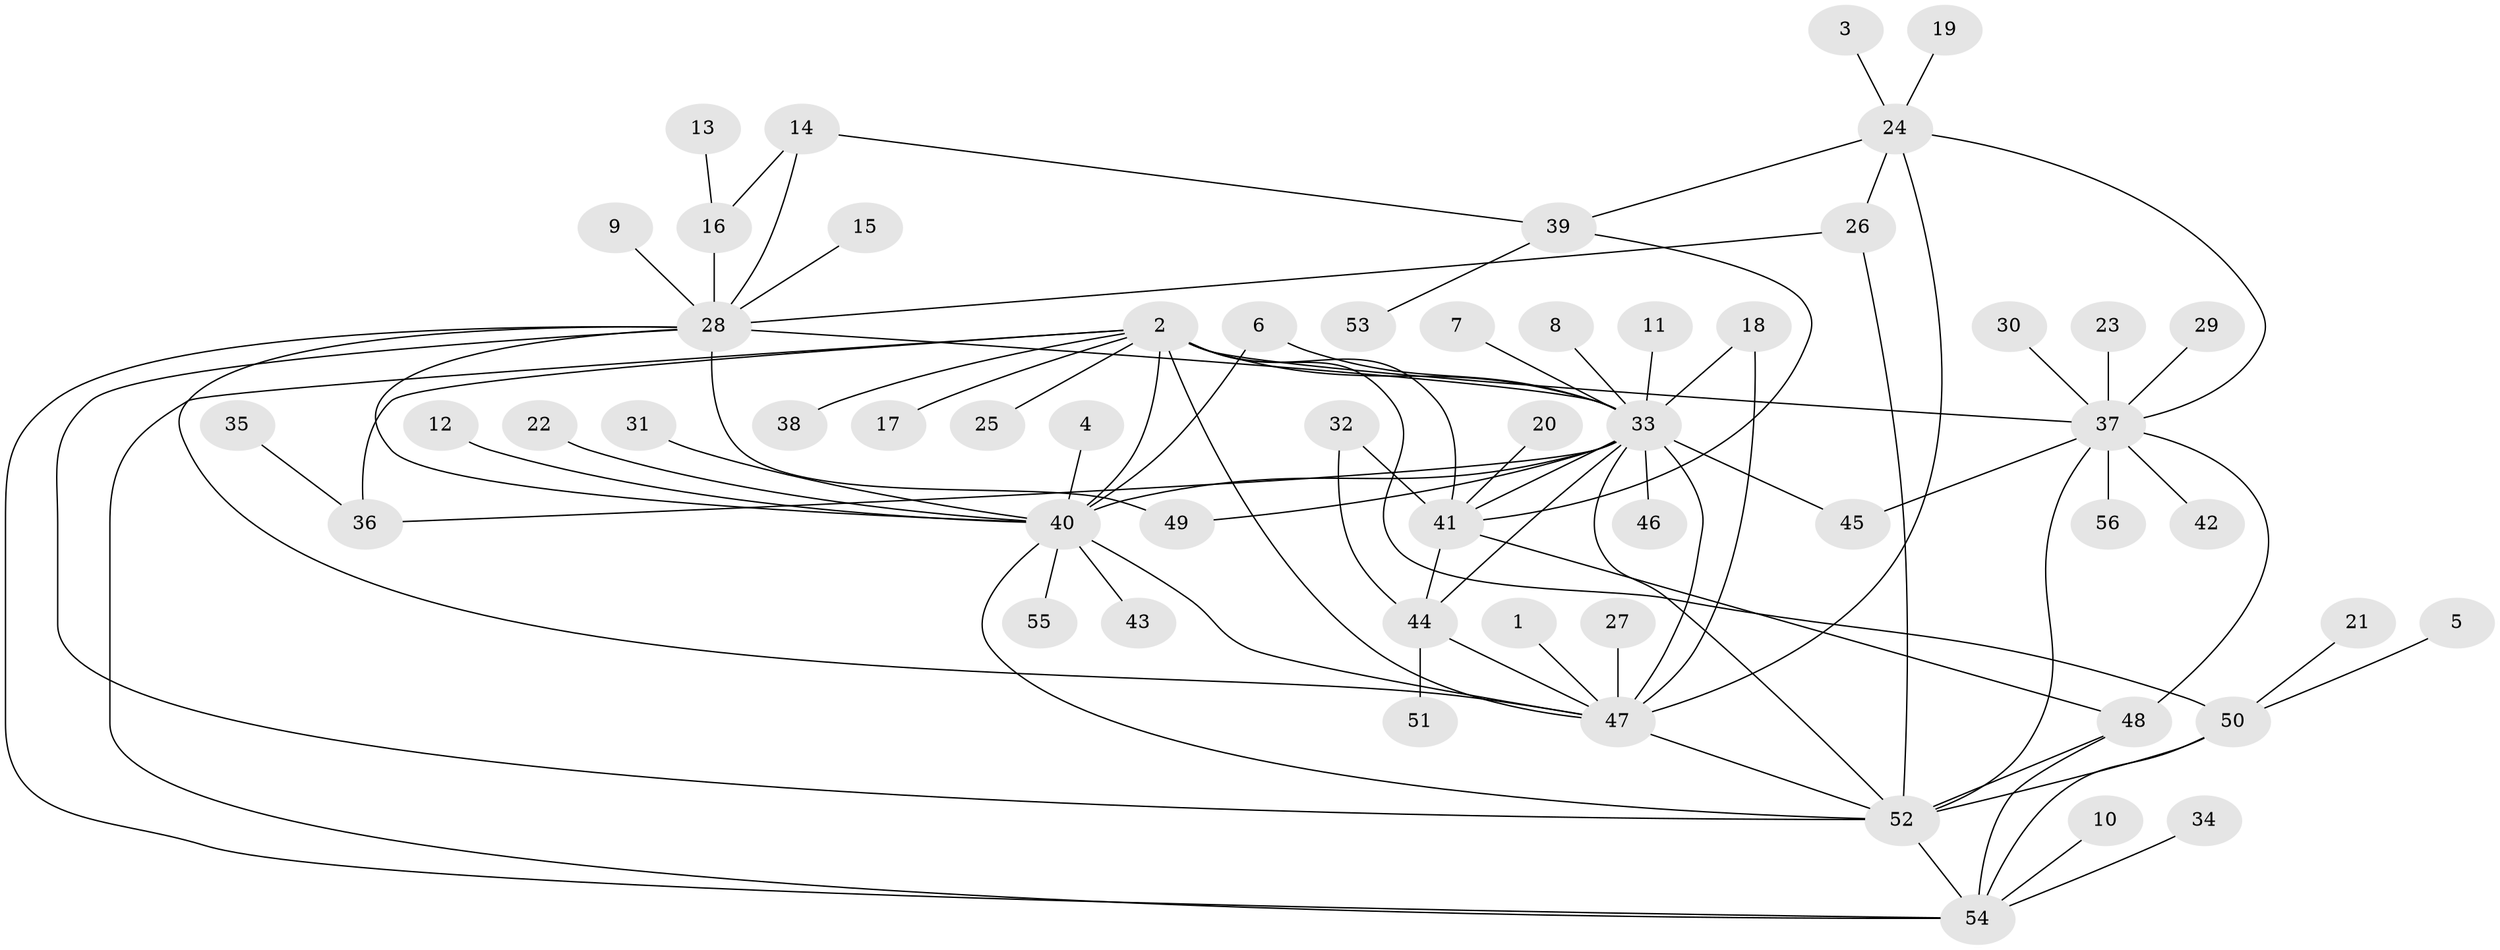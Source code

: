 // original degree distribution, {13: 0.018518518518518517, 15: 0.018518518518518517, 14: 0.009259259259259259, 6: 0.027777777777777776, 7: 0.027777777777777776, 2: 0.2222222222222222, 1: 0.5, 3: 0.06481481481481481, 8: 0.018518518518518517, 9: 0.009259259259259259, 5: 0.046296296296296294, 4: 0.037037037037037035}
// Generated by graph-tools (version 1.1) at 2025/49/03/09/25 03:49:48]
// undirected, 56 vertices, 86 edges
graph export_dot {
graph [start="1"]
  node [color=gray90,style=filled];
  1;
  2;
  3;
  4;
  5;
  6;
  7;
  8;
  9;
  10;
  11;
  12;
  13;
  14;
  15;
  16;
  17;
  18;
  19;
  20;
  21;
  22;
  23;
  24;
  25;
  26;
  27;
  28;
  29;
  30;
  31;
  32;
  33;
  34;
  35;
  36;
  37;
  38;
  39;
  40;
  41;
  42;
  43;
  44;
  45;
  46;
  47;
  48;
  49;
  50;
  51;
  52;
  53;
  54;
  55;
  56;
  1 -- 47 [weight=1.0];
  2 -- 17 [weight=1.0];
  2 -- 25 [weight=1.0];
  2 -- 33 [weight=2.0];
  2 -- 36 [weight=1.0];
  2 -- 37 [weight=1.0];
  2 -- 38 [weight=1.0];
  2 -- 40 [weight=1.0];
  2 -- 41 [weight=1.0];
  2 -- 47 [weight=2.0];
  2 -- 50 [weight=1.0];
  2 -- 54 [weight=1.0];
  3 -- 24 [weight=1.0];
  4 -- 40 [weight=1.0];
  5 -- 50 [weight=1.0];
  6 -- 33 [weight=1.0];
  6 -- 40 [weight=1.0];
  7 -- 33 [weight=1.0];
  8 -- 33 [weight=1.0];
  9 -- 28 [weight=1.0];
  10 -- 54 [weight=1.0];
  11 -- 33 [weight=1.0];
  12 -- 40 [weight=1.0];
  13 -- 16 [weight=1.0];
  14 -- 16 [weight=1.0];
  14 -- 28 [weight=1.0];
  14 -- 39 [weight=1.0];
  15 -- 28 [weight=1.0];
  16 -- 28 [weight=1.0];
  18 -- 33 [weight=1.0];
  18 -- 47 [weight=1.0];
  19 -- 24 [weight=1.0];
  20 -- 41 [weight=1.0];
  21 -- 50 [weight=1.0];
  22 -- 40 [weight=1.0];
  23 -- 37 [weight=1.0];
  24 -- 26 [weight=1.0];
  24 -- 37 [weight=1.0];
  24 -- 39 [weight=1.0];
  24 -- 47 [weight=1.0];
  26 -- 28 [weight=1.0];
  26 -- 52 [weight=1.0];
  27 -- 47 [weight=1.0];
  28 -- 33 [weight=2.0];
  28 -- 40 [weight=1.0];
  28 -- 47 [weight=1.0];
  28 -- 49 [weight=1.0];
  28 -- 52 [weight=1.0];
  28 -- 54 [weight=1.0];
  29 -- 37 [weight=1.0];
  30 -- 37 [weight=1.0];
  31 -- 40 [weight=1.0];
  32 -- 41 [weight=1.0];
  32 -- 44 [weight=1.0];
  33 -- 36 [weight=1.0];
  33 -- 40 [weight=1.0];
  33 -- 41 [weight=1.0];
  33 -- 44 [weight=2.0];
  33 -- 45 [weight=1.0];
  33 -- 46 [weight=1.0];
  33 -- 47 [weight=3.0];
  33 -- 49 [weight=1.0];
  33 -- 52 [weight=1.0];
  34 -- 54 [weight=1.0];
  35 -- 36 [weight=1.0];
  37 -- 42 [weight=1.0];
  37 -- 45 [weight=1.0];
  37 -- 48 [weight=1.0];
  37 -- 52 [weight=1.0];
  37 -- 56 [weight=1.0];
  39 -- 41 [weight=1.0];
  39 -- 53 [weight=1.0];
  40 -- 43 [weight=1.0];
  40 -- 47 [weight=1.0];
  40 -- 52 [weight=1.0];
  40 -- 55 [weight=1.0];
  41 -- 44 [weight=1.0];
  41 -- 48 [weight=1.0];
  44 -- 47 [weight=1.0];
  44 -- 51 [weight=1.0];
  47 -- 52 [weight=1.0];
  48 -- 52 [weight=1.0];
  48 -- 54 [weight=1.0];
  50 -- 52 [weight=1.0];
  50 -- 54 [weight=1.0];
  52 -- 54 [weight=1.0];
}
